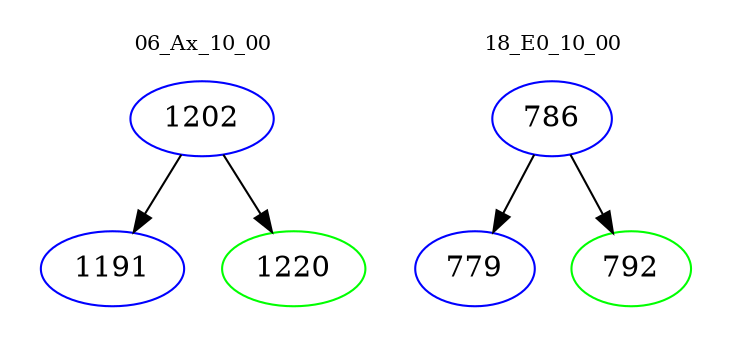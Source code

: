 digraph{
subgraph cluster_0 {
color = white
label = "06_Ax_10_00";
fontsize=10;
T0_1202 [label="1202", color="blue"]
T0_1202 -> T0_1191 [color="black"]
T0_1191 [label="1191", color="blue"]
T0_1202 -> T0_1220 [color="black"]
T0_1220 [label="1220", color="green"]
}
subgraph cluster_1 {
color = white
label = "18_E0_10_00";
fontsize=10;
T1_786 [label="786", color="blue"]
T1_786 -> T1_779 [color="black"]
T1_779 [label="779", color="blue"]
T1_786 -> T1_792 [color="black"]
T1_792 [label="792", color="green"]
}
}
